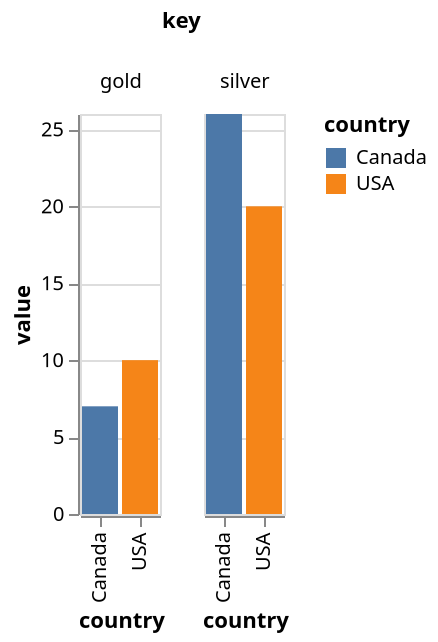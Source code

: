 {
  "$schema": "https://vega.github.io/schema/vega-lite/v4.json",
  "data": {
    "values": [
      {"country": "USA", "gold": 10, "silver": 20},
      {"country": "Canada", "gold": 7, "silver": 26}
    ]
  },
  "transform": [{"fold": ["gold", "silver"]}],
  "facet": {"column": {"field": "key", "type": "nominal"}},
  "spec": {
    "mark": "bar",
    "encoding": {
      "x": {"field": "country", "type": "nominal"},
      "y": {"field": "value", "type": "quantitative"},
      "color": {"field": "country", "type": "nominal"}
    }
  },
  "autosize": {"type": "pad"}
}